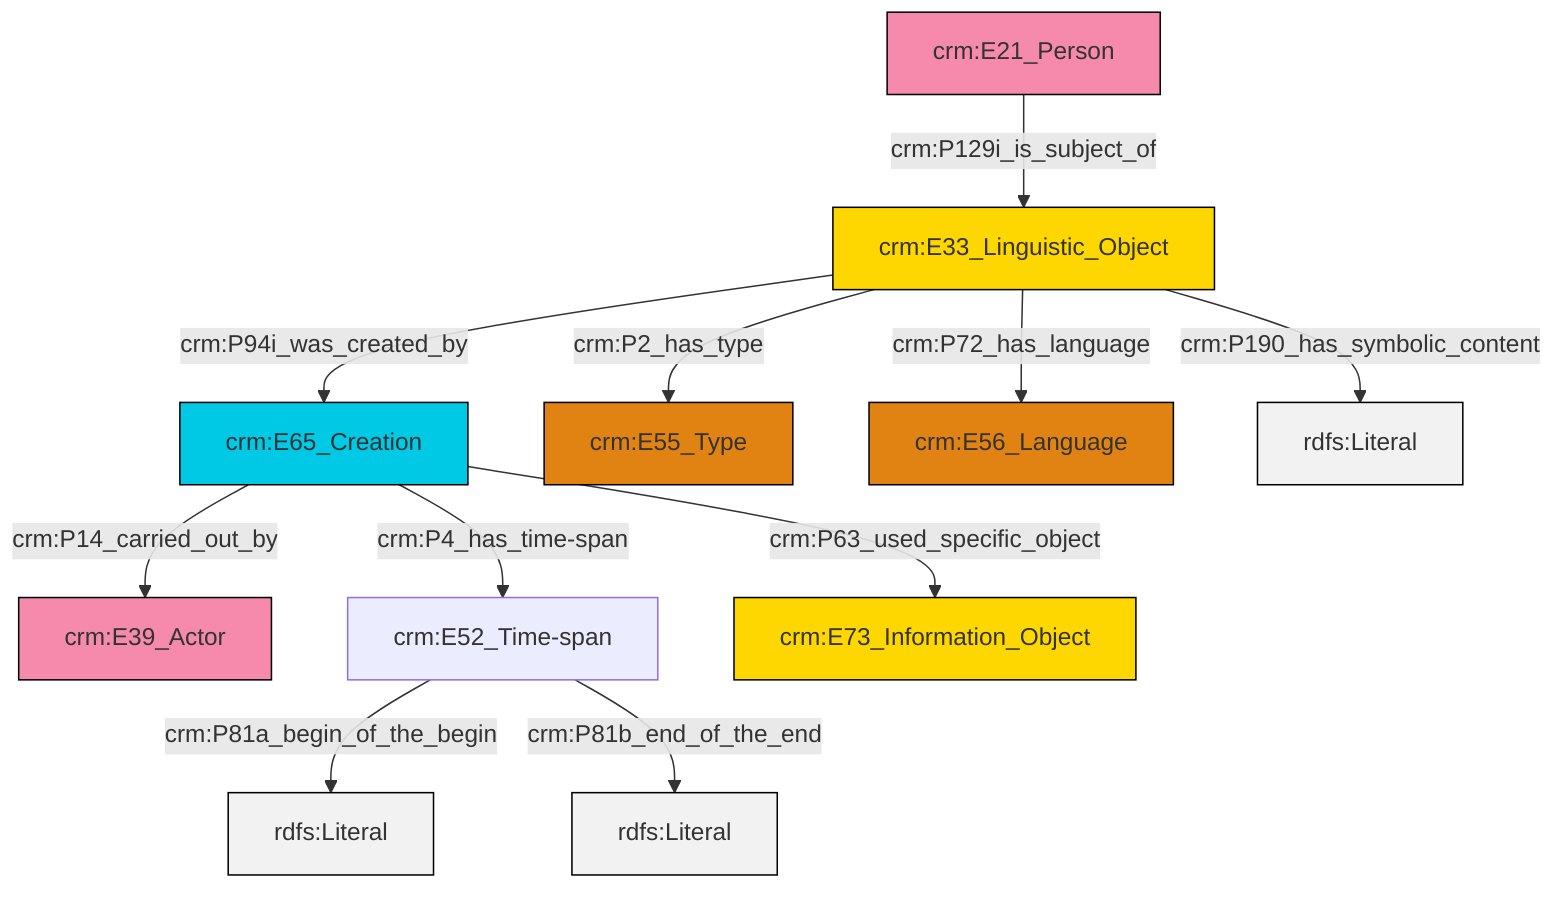 graph TD
classDef Literal fill:#f2f2f2,stroke:#000000;
classDef CRM_Entity fill:#FFFFFF,stroke:#000000;
classDef Temporal_Entity fill:#00C9E6, stroke:#000000;
classDef Type fill:#E18312, stroke:#000000;
classDef Time-Span fill:#2C9C91, stroke:#000000;
classDef Appellation fill:#FFEB7F, stroke:#000000;
classDef Place fill:#008836, stroke:#000000;
classDef Persistent_Item fill:#B266B2, stroke:#000000;
classDef Conceptual_Object fill:#FFD700, stroke:#000000;
classDef Physical_Thing fill:#D2B48C, stroke:#000000;
classDef Actor fill:#f58aad, stroke:#000000;
classDef PC_Classes fill:#4ce600, stroke:#000000;
classDef Multi fill:#cccccc,stroke:#000000;

0["crm:E65_Creation"]:::Temporal_Entity -->|crm:P14_carried_out_by| 1["crm:E39_Actor"]:::Actor
5["crm:E33_Linguistic_Object"]:::Conceptual_Object -->|crm:P72_has_language| 7["crm:E56_Language"]:::Type
8["crm:E21_Person"]:::Actor -->|crm:P129i_is_subject_of| 5["crm:E33_Linguistic_Object"]:::Conceptual_Object
5["crm:E33_Linguistic_Object"]:::Conceptual_Object -->|crm:P2_has_type| 3["crm:E55_Type"]:::Type
0["crm:E65_Creation"]:::Temporal_Entity -->|crm:P63_used_specific_object| 12["crm:E73_Information_Object"]:::Conceptual_Object
5["crm:E33_Linguistic_Object"]:::Conceptual_Object -->|crm:P94i_was_created_by| 0["crm:E65_Creation"]:::Temporal_Entity
5["crm:E33_Linguistic_Object"]:::Conceptual_Object -->|crm:P190_has_symbolic_content| 15[rdfs:Literal]:::Literal
9["crm:E52_Time-span"]:::Default -->|crm:P81a_begin_of_the_begin| 16[rdfs:Literal]:::Literal
9["crm:E52_Time-span"]:::Default -->|crm:P81b_end_of_the_end| 18[rdfs:Literal]:::Literal
0["crm:E65_Creation"]:::Temporal_Entity -->|crm:P4_has_time-span| 9["crm:E52_Time-span"]:::Default